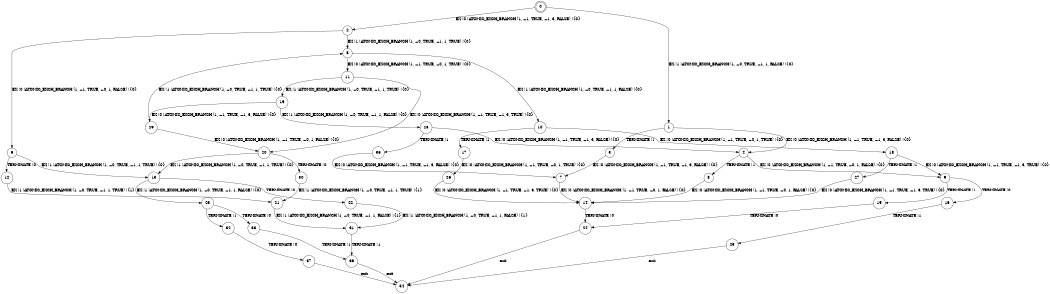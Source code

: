 digraph BCG {
size = "7, 10.5";
center = TRUE;
node [shape = circle];
0 [peripheries = 2];
0 -> 1 [label = "EX !1 !ATOMIC_EXCH_BRANCH (1, +0, TRUE, +1, 1, FALSE) !{0}"];
0 -> 2 [label = "EX !0 !ATOMIC_EXCH_BRANCH (1, +1, TRUE, +1, 3, FALSE) !{0}"];
1 -> 3 [label = "TERMINATE !1"];
1 -> 4 [label = "EX !0 !ATOMIC_EXCH_BRANCH (1, +1, TRUE, +1, 3, FALSE) !{0}"];
2 -> 5 [label = "EX !1 !ATOMIC_EXCH_BRANCH (1, +0, TRUE, +1, 1, TRUE) !{0}"];
2 -> 6 [label = "EX !0 !ATOMIC_EXCH_BRANCH (1, +1, TRUE, +0, 1, FALSE) !{0}"];
3 -> 7 [label = "EX !0 !ATOMIC_EXCH_BRANCH (1, +1, TRUE, +1, 3, FALSE) !{0}"];
4 -> 8 [label = "TERMINATE !1"];
4 -> 9 [label = "EX !0 !ATOMIC_EXCH_BRANCH (1, +1, TRUE, +0, 1, FALSE) !{0}"];
5 -> 10 [label = "EX !1 !ATOMIC_EXCH_BRANCH (1, +0, TRUE, +1, 1, FALSE) !{0}"];
5 -> 11 [label = "EX !0 !ATOMIC_EXCH_BRANCH (1, +1, TRUE, +0, 1, TRUE) !{0}"];
6 -> 12 [label = "TERMINATE !0"];
6 -> 13 [label = "EX !1 !ATOMIC_EXCH_BRANCH (1, +0, TRUE, +1, 1, TRUE) !{0}"];
7 -> 14 [label = "EX !0 !ATOMIC_EXCH_BRANCH (1, +1, TRUE, +0, 1, FALSE) !{0}"];
8 -> 14 [label = "EX !0 !ATOMIC_EXCH_BRANCH (1, +1, TRUE, +0, 1, FALSE) !{0}"];
9 -> 15 [label = "TERMINATE !1"];
9 -> 16 [label = "TERMINATE !0"];
10 -> 17 [label = "TERMINATE !1"];
10 -> 18 [label = "EX !0 !ATOMIC_EXCH_BRANCH (1, +1, TRUE, +0, 1, TRUE) !{0}"];
11 -> 19 [label = "EX !1 !ATOMIC_EXCH_BRANCH (1, +0, TRUE, +1, 1, TRUE) !{0}"];
11 -> 20 [label = "EX !0 !ATOMIC_EXCH_BRANCH (1, +1, TRUE, +1, 3, TRUE) !{0}"];
12 -> 21 [label = "EX !1 !ATOMIC_EXCH_BRANCH (1, +0, TRUE, +1, 1, TRUE) !{1}"];
13 -> 22 [label = "TERMINATE !0"];
13 -> 23 [label = "EX !1 !ATOMIC_EXCH_BRANCH (1, +0, TRUE, +1, 1, FALSE) !{0}"];
14 -> 24 [label = "TERMINATE !0"];
15 -> 24 [label = "TERMINATE !0"];
16 -> 25 [label = "TERMINATE !1"];
17 -> 26 [label = "EX !0 !ATOMIC_EXCH_BRANCH (1, +1, TRUE, +0, 1, TRUE) !{0}"];
18 -> 27 [label = "TERMINATE !1"];
18 -> 9 [label = "EX !0 !ATOMIC_EXCH_BRANCH (1, +1, TRUE, +1, 3, TRUE) !{0}"];
19 -> 28 [label = "EX !1 !ATOMIC_EXCH_BRANCH (1, +0, TRUE, +1, 1, FALSE) !{0}"];
19 -> 29 [label = "EX !0 !ATOMIC_EXCH_BRANCH (1, +1, TRUE, +1, 3, FALSE) !{0}"];
20 -> 30 [label = "TERMINATE !0"];
20 -> 13 [label = "EX !1 !ATOMIC_EXCH_BRANCH (1, +0, TRUE, +1, 1, TRUE) !{0}"];
21 -> 31 [label = "EX !1 !ATOMIC_EXCH_BRANCH (1, +0, TRUE, +1, 1, FALSE) !{1}"];
22 -> 31 [label = "EX !1 !ATOMIC_EXCH_BRANCH (1, +0, TRUE, +1, 1, FALSE) !{1}"];
23 -> 32 [label = "TERMINATE !1"];
23 -> 33 [label = "TERMINATE !0"];
24 -> 34 [label = "exit"];
25 -> 34 [label = "exit"];
26 -> 14 [label = "EX !0 !ATOMIC_EXCH_BRANCH (1, +1, TRUE, +1, 3, TRUE) !{0}"];
27 -> 14 [label = "EX !0 !ATOMIC_EXCH_BRANCH (1, +1, TRUE, +1, 3, TRUE) !{0}"];
28 -> 35 [label = "TERMINATE !1"];
28 -> 4 [label = "EX !0 !ATOMIC_EXCH_BRANCH (1, +1, TRUE, +1, 3, FALSE) !{0}"];
29 -> 5 [label = "EX !1 !ATOMIC_EXCH_BRANCH (1, +0, TRUE, +1, 1, TRUE) !{0}"];
29 -> 20 [label = "EX !0 !ATOMIC_EXCH_BRANCH (1, +1, TRUE, +0, 1, FALSE) !{0}"];
30 -> 21 [label = "EX !1 !ATOMIC_EXCH_BRANCH (1, +0, TRUE, +1, 1, TRUE) !{1}"];
31 -> 36 [label = "TERMINATE !1"];
32 -> 37 [label = "TERMINATE !0"];
33 -> 36 [label = "TERMINATE !1"];
35 -> 7 [label = "EX !0 !ATOMIC_EXCH_BRANCH (1, +1, TRUE, +1, 3, FALSE) !{0}"];
36 -> 34 [label = "exit"];
37 -> 34 [label = "exit"];
}
